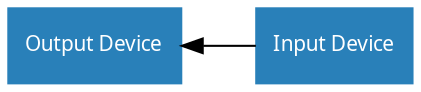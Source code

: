 /* vim: set et sw=4 sts=4: */

digraph {
    graph [rankdir=RL];
    node [shape=rect, style=filled, color="#2980b9", fontname=Sans, fontcolor="#ffffff", fontsize=10];
    edge [arrowhead=normal, style=solid];

    input [label="Input Device"]
    output [label="Output Device"]

    input -> output;
}
